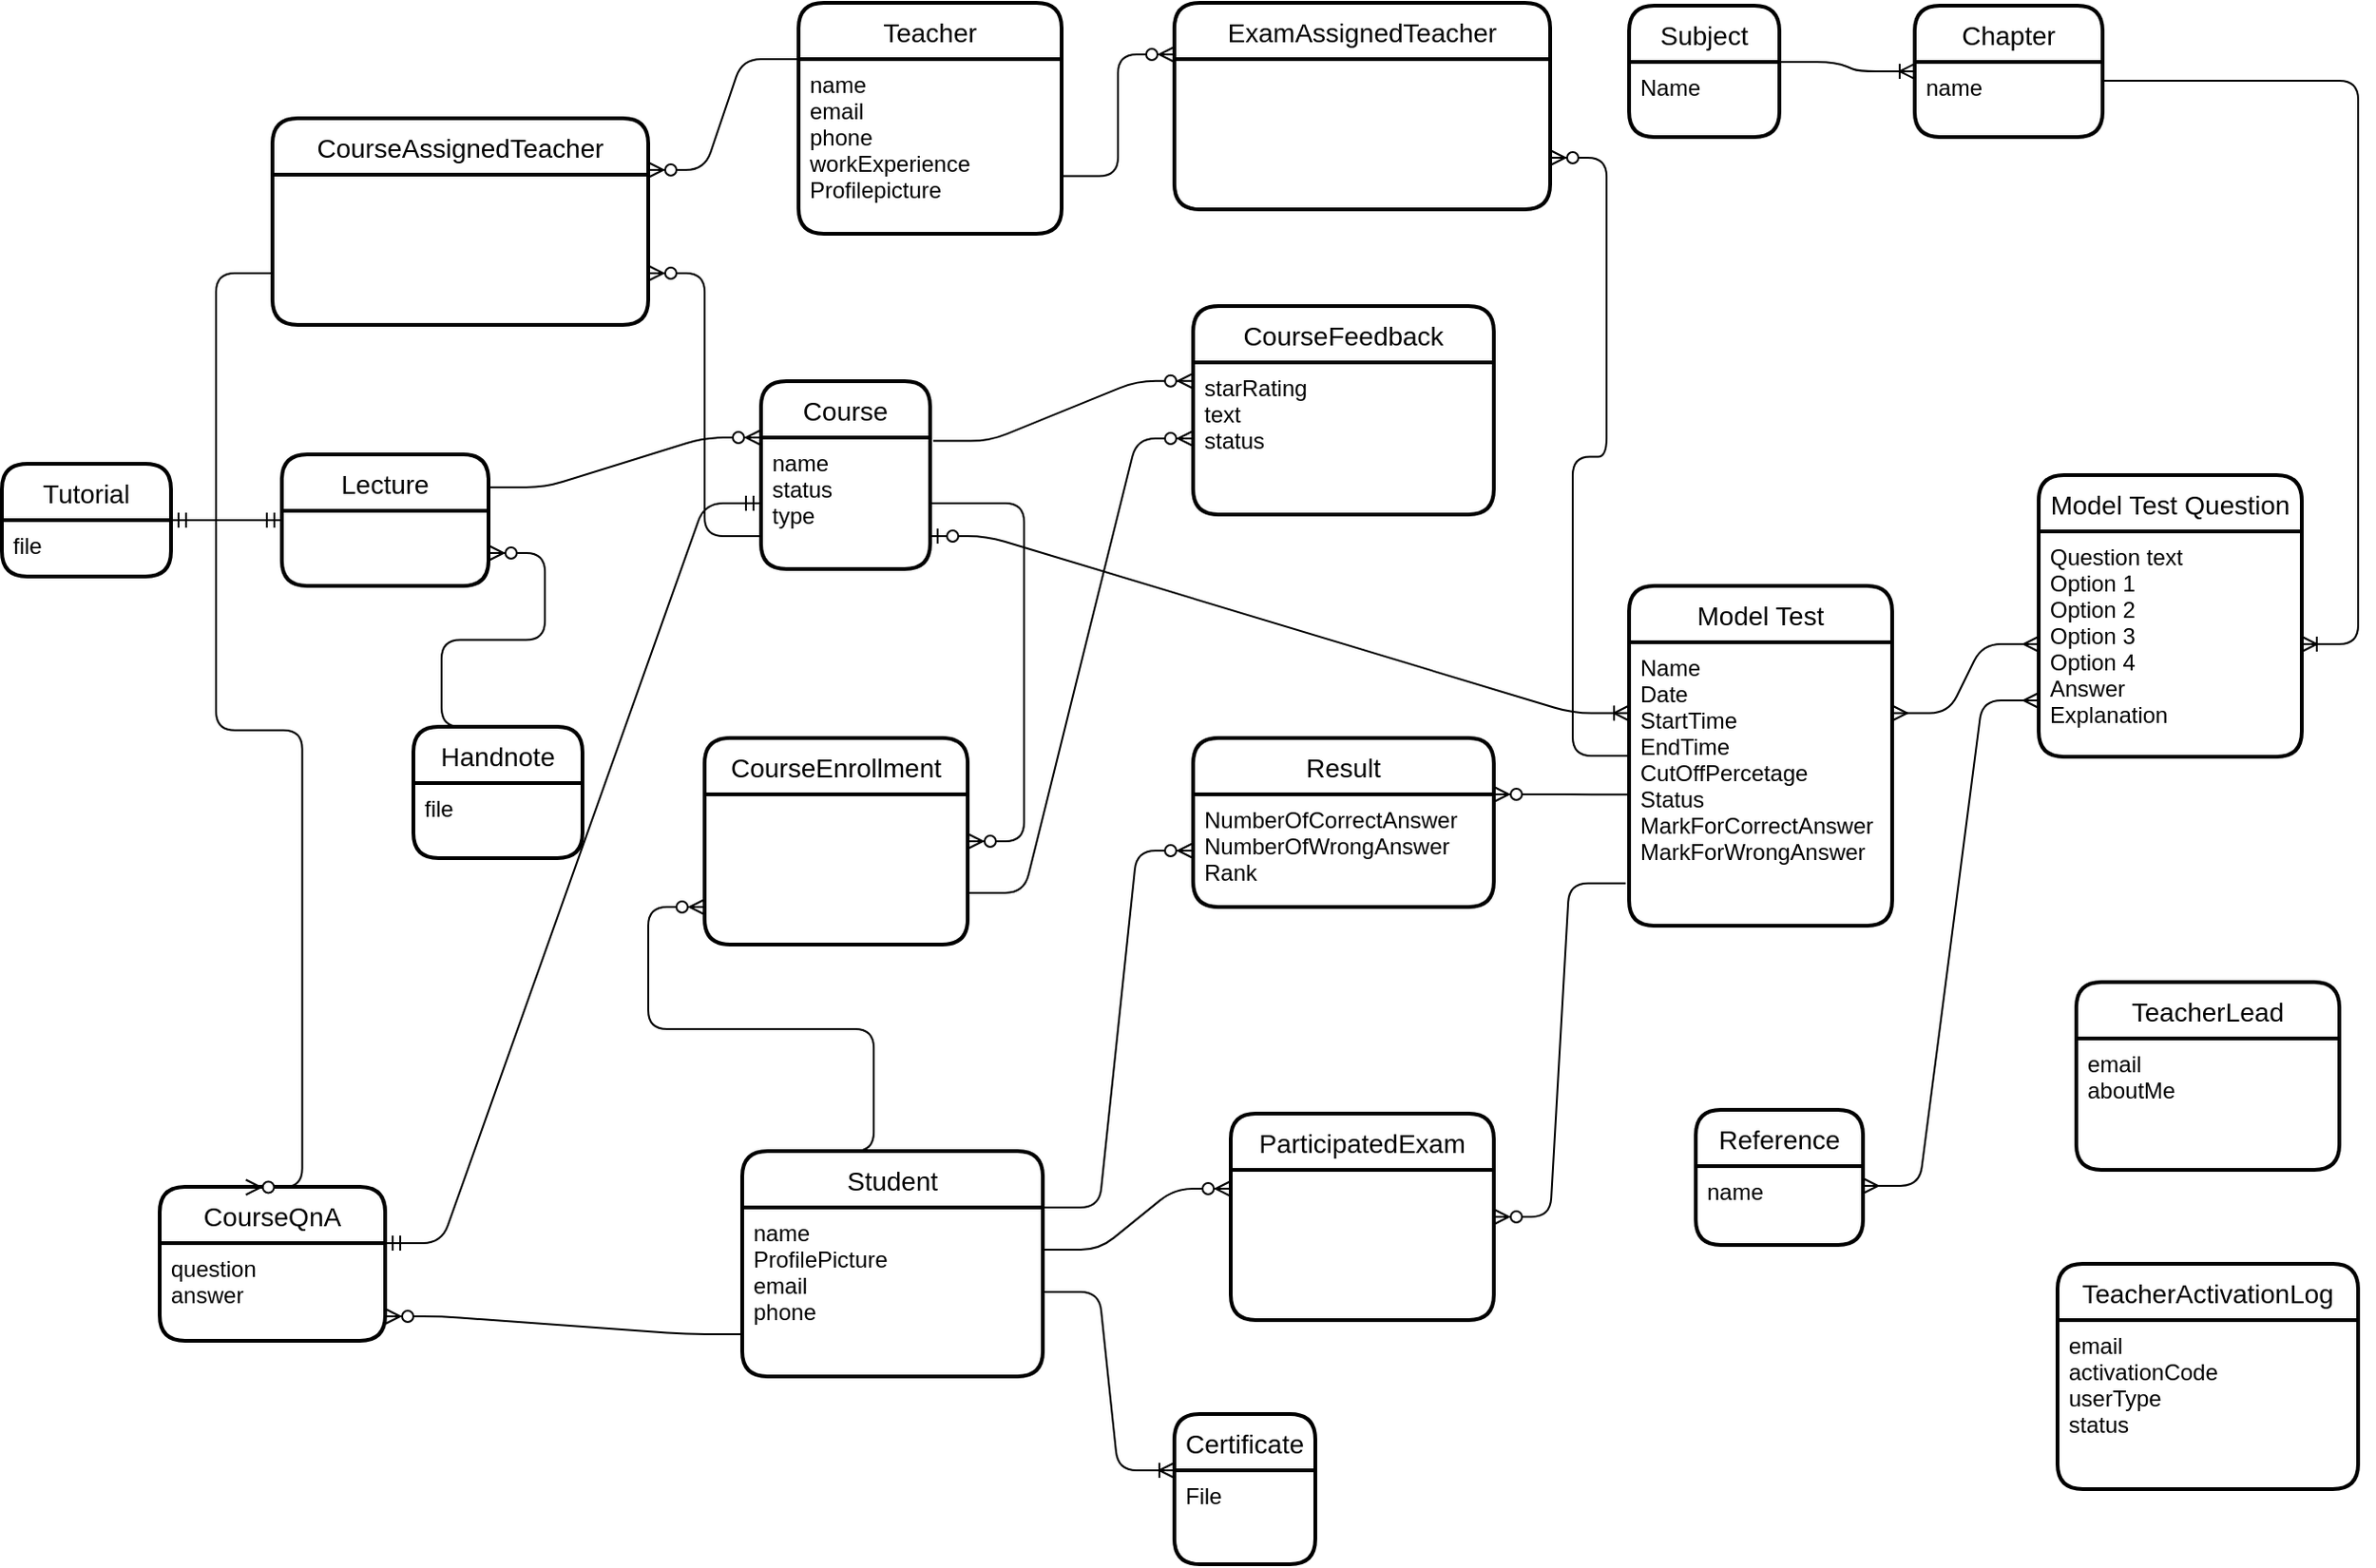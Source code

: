 <mxfile>
    <diagram id="mE-6yuTSuJjZ2OgScUR7" name="Page-1">
        <mxGraphModel dx="2001" dy="1536" grid="1" gridSize="10" guides="1" tooltips="1" connect="1" arrows="1" fold="1" page="1" pageScale="1" pageWidth="850" pageHeight="1100" math="0" shadow="0">
            <root>
                <mxCell id="0"/>
                <mxCell id="1" parent="0"/>
                <mxCell id="30" value="Model Test Question" style="swimlane;childLayout=stackLayout;horizontal=1;startSize=30;horizontalStack=0;rounded=1;fontSize=14;fontStyle=0;strokeWidth=2;resizeParent=0;resizeLast=1;shadow=0;dashed=0;align=center;" parent="1" vertex="1">
                    <mxGeometry x="500" y="100" width="140" height="150" as="geometry"/>
                </mxCell>
                <mxCell id="31" value="Question text&#10;Option 1&#10;Option 2&#10;Option 3&#10;Option 4&#10;Answer&#10;Explanation" style="align=left;strokeColor=none;fillColor=none;spacingLeft=4;fontSize=12;verticalAlign=top;resizable=0;rotatable=0;part=1;" parent="30" vertex="1">
                    <mxGeometry y="30" width="140" height="120" as="geometry"/>
                </mxCell>
                <mxCell id="32" value="Model Test" style="swimlane;childLayout=stackLayout;horizontal=1;startSize=30;horizontalStack=0;rounded=1;fontSize=14;fontStyle=0;strokeWidth=2;resizeParent=0;resizeLast=1;shadow=0;dashed=0;align=center;" parent="1" vertex="1">
                    <mxGeometry x="282" y="159" width="140" height="181" as="geometry"/>
                </mxCell>
                <mxCell id="33" value="Name&#10;Date&#10;StartTime&#10;EndTime&#10;CutOffPercetage&#10;Status&#10;MarkForCorrectAnswer&#10;MarkForWrongAnswer" style="align=left;strokeColor=none;fillColor=none;spacingLeft=4;fontSize=12;verticalAlign=top;resizable=0;rotatable=0;part=1;" parent="32" vertex="1">
                    <mxGeometry y="30" width="140" height="151" as="geometry"/>
                </mxCell>
                <mxCell id="34" value="Chapter" style="swimlane;childLayout=stackLayout;horizontal=1;startSize=30;horizontalStack=0;rounded=1;fontSize=14;fontStyle=0;strokeWidth=2;resizeParent=0;resizeLast=1;shadow=0;dashed=0;align=center;" parent="1" vertex="1">
                    <mxGeometry x="434" y="-150" width="100" height="70" as="geometry"/>
                </mxCell>
                <mxCell id="35" value="name" style="align=left;strokeColor=none;fillColor=none;spacingLeft=4;fontSize=12;verticalAlign=top;resizable=0;rotatable=0;part=1;" parent="34" vertex="1">
                    <mxGeometry y="30" width="100" height="40" as="geometry"/>
                </mxCell>
                <mxCell id="36" value="Reference" style="swimlane;childLayout=stackLayout;horizontal=1;startSize=30;horizontalStack=0;rounded=1;fontSize=14;fontStyle=0;strokeWidth=2;resizeParent=0;resizeLast=1;shadow=0;dashed=0;align=center;" parent="1" vertex="1">
                    <mxGeometry x="317.5" y="438" width="89" height="72" as="geometry"/>
                </mxCell>
                <mxCell id="37" value="name" style="align=left;strokeColor=none;fillColor=none;spacingLeft=4;fontSize=12;verticalAlign=top;resizable=0;rotatable=0;part=1;" parent="36" vertex="1">
                    <mxGeometry y="30" width="89" height="42" as="geometry"/>
                </mxCell>
                <mxCell id="54" value="" style="edgeStyle=entityRelationEdgeStyle;fontSize=12;html=1;endArrow=ERmany;startArrow=ERmany;shadow=0;entryX=0;entryY=0.5;entryDx=0;entryDy=0;exitX=1;exitY=0.25;exitDx=0;exitDy=0;" parent="1" source="33" target="31" edge="1">
                    <mxGeometry width="100" height="100" relative="1" as="geometry">
                        <mxPoint x="432" y="410" as="sourcePoint"/>
                        <mxPoint x="532" y="310" as="targetPoint"/>
                    </mxGeometry>
                </mxCell>
                <mxCell id="56" value="Subject" style="swimlane;childLayout=stackLayout;horizontal=1;startSize=30;horizontalStack=0;rounded=1;fontSize=14;fontStyle=0;strokeWidth=2;resizeParent=0;resizeLast=1;shadow=0;dashed=0;align=center;" parent="1" vertex="1">
                    <mxGeometry x="282" y="-150" width="80" height="70" as="geometry"/>
                </mxCell>
                <mxCell id="57" value="Name" style="align=left;strokeColor=none;fillColor=none;spacingLeft=4;fontSize=12;verticalAlign=top;resizable=0;rotatable=0;part=1;" parent="56" vertex="1">
                    <mxGeometry y="30" width="80" height="40" as="geometry"/>
                </mxCell>
                <mxCell id="58" value="" style="edgeStyle=entityRelationEdgeStyle;fontSize=12;html=1;endArrow=ERmany;startArrow=ERmany;shadow=0;entryX=0;entryY=0.75;entryDx=0;entryDy=0;exitX=1;exitY=0.25;exitDx=0;exitDy=0;" parent="1" source="37" target="31" edge="1">
                    <mxGeometry width="100" height="100" relative="1" as="geometry">
                        <mxPoint x="412" y="468.0" as="sourcePoint"/>
                        <mxPoint x="491" y="330" as="targetPoint"/>
                    </mxGeometry>
                </mxCell>
                <mxCell id="60" value="" style="edgeStyle=entityRelationEdgeStyle;fontSize=12;html=1;endArrow=ERoneToMany;shadow=0;exitX=1;exitY=0.25;exitDx=0;exitDy=0;" parent="1" source="35" target="31" edge="1">
                    <mxGeometry width="100" height="100" relative="1" as="geometry">
                        <mxPoint x="542" y="190" as="sourcePoint"/>
                        <mxPoint x="370" y="80" as="targetPoint"/>
                    </mxGeometry>
                </mxCell>
                <mxCell id="64" value="" style="edgeStyle=entityRelationEdgeStyle;fontSize=12;html=1;endArrow=ERoneToMany;shadow=0;entryX=0;entryY=0.5;entryDx=0;entryDy=0;exitX=1;exitY=0;exitDx=0;exitDy=0;" parent="1" source="57" target="34" edge="1">
                    <mxGeometry width="100" height="100" relative="1" as="geometry">
                        <mxPoint x="354" y="-110" as="sourcePoint"/>
                        <mxPoint x="364" y="-10" as="targetPoint"/>
                    </mxGeometry>
                </mxCell>
                <mxCell id="65" value="Course" style="swimlane;childLayout=stackLayout;horizontal=1;startSize=30;horizontalStack=0;rounded=1;fontSize=14;fontStyle=0;strokeWidth=2;resizeParent=0;resizeLast=1;shadow=0;dashed=0;align=center;" parent="1" vertex="1">
                    <mxGeometry x="-180" y="50" width="90" height="100" as="geometry"/>
                </mxCell>
                <mxCell id="66" value="name&#10;status&#10;type" style="align=left;strokeColor=none;fillColor=none;spacingLeft=4;fontSize=12;verticalAlign=top;resizable=0;rotatable=0;part=1;" parent="65" vertex="1">
                    <mxGeometry y="30" width="90" height="70" as="geometry"/>
                </mxCell>
                <mxCell id="67" value="Lecture" style="swimlane;childLayout=stackLayout;horizontal=1;startSize=30;horizontalStack=0;rounded=1;fontSize=14;fontStyle=0;strokeWidth=2;resizeParent=0;resizeLast=1;shadow=0;dashed=0;align=center;" parent="1" vertex="1">
                    <mxGeometry x="-435" y="89" width="110" height="70" as="geometry"/>
                </mxCell>
                <mxCell id="69" value="" style="edgeStyle=entityRelationEdgeStyle;fontSize=12;html=1;endArrow=ERzeroToMany;endFill=1;shadow=0;exitX=1;exitY=0.25;exitDx=0;exitDy=0;entryX=0;entryY=0;entryDx=0;entryDy=0;" parent="1" source="67" target="66" edge="1">
                    <mxGeometry width="100" height="100" relative="1" as="geometry">
                        <mxPoint x="-245" y="314" as="sourcePoint"/>
                        <mxPoint x="-145" y="214" as="targetPoint"/>
                    </mxGeometry>
                </mxCell>
                <mxCell id="70" value="Tutorial" style="swimlane;childLayout=stackLayout;horizontal=1;startSize=30;horizontalStack=0;rounded=1;fontSize=14;fontStyle=0;strokeWidth=2;resizeParent=0;resizeLast=1;shadow=0;dashed=0;align=center;" parent="1" vertex="1">
                    <mxGeometry x="-584" y="94" width="90" height="60" as="geometry"/>
                </mxCell>
                <mxCell id="71" value="file" style="align=left;strokeColor=none;fillColor=none;spacingLeft=4;fontSize=12;verticalAlign=top;resizable=0;rotatable=0;part=1;" parent="70" vertex="1">
                    <mxGeometry y="30" width="90" height="30" as="geometry"/>
                </mxCell>
                <mxCell id="72" value="Handnote" style="swimlane;childLayout=stackLayout;horizontal=1;startSize=30;horizontalStack=0;rounded=1;fontSize=14;fontStyle=0;strokeWidth=2;resizeParent=0;resizeLast=1;shadow=0;dashed=0;align=center;" parent="1" vertex="1">
                    <mxGeometry x="-365" y="234" width="90" height="70" as="geometry"/>
                </mxCell>
                <mxCell id="73" value="file" style="align=left;strokeColor=none;fillColor=none;spacingLeft=4;fontSize=12;verticalAlign=top;resizable=0;rotatable=0;part=1;" parent="72" vertex="1">
                    <mxGeometry y="30" width="90" height="40" as="geometry"/>
                </mxCell>
                <mxCell id="76" value="" style="edgeStyle=entityRelationEdgeStyle;fontSize=12;html=1;endArrow=ERzeroToMany;endFill=1;shadow=0;entryX=1;entryY=0.75;entryDx=0;entryDy=0;exitX=0.5;exitY=0;exitDx=0;exitDy=0;" parent="1" source="72" target="67" edge="1">
                    <mxGeometry width="100" height="100" relative="1" as="geometry">
                        <mxPoint x="-395" y="304" as="sourcePoint"/>
                        <mxPoint x="-295" y="204" as="targetPoint"/>
                    </mxGeometry>
                </mxCell>
                <mxCell id="78" value="" style="edgeStyle=entityRelationEdgeStyle;fontSize=12;html=1;endArrow=ERmandOne;startArrow=ERmandOne;shadow=0;entryX=0;entryY=0.5;entryDx=0;entryDy=0;exitX=1;exitY=0.5;exitDx=0;exitDy=0;" parent="1" source="70" target="67" edge="1">
                    <mxGeometry width="100" height="100" relative="1" as="geometry">
                        <mxPoint x="-554" y="184" as="sourcePoint"/>
                        <mxPoint x="-474" y="134" as="targetPoint"/>
                    </mxGeometry>
                </mxCell>
                <mxCell id="79" value="TeacherLead" style="swimlane;childLayout=stackLayout;horizontal=1;startSize=30;horizontalStack=0;rounded=1;fontSize=14;fontStyle=0;strokeWidth=2;resizeParent=0;resizeLast=1;shadow=0;dashed=0;align=center;" parent="1" vertex="1">
                    <mxGeometry x="520" y="370" width="140" height="100" as="geometry"/>
                </mxCell>
                <mxCell id="80" value="email&#10;aboutMe" style="align=left;strokeColor=none;fillColor=none;spacingLeft=4;fontSize=12;verticalAlign=top;resizable=0;rotatable=0;part=1;" parent="79" vertex="1">
                    <mxGeometry y="30" width="140" height="70" as="geometry"/>
                </mxCell>
                <mxCell id="81" value="TeacherActivationLog" style="swimlane;childLayout=stackLayout;horizontal=1;startSize=30;horizontalStack=0;rounded=1;fontSize=14;fontStyle=0;strokeWidth=2;resizeParent=0;resizeLast=1;shadow=0;dashed=0;align=center;" parent="1" vertex="1">
                    <mxGeometry x="510" y="520" width="160" height="120" as="geometry"/>
                </mxCell>
                <mxCell id="82" value="email&#10;activationCode&#10;userType&#10;status" style="align=left;strokeColor=none;fillColor=none;spacingLeft=4;fontSize=12;verticalAlign=top;resizable=0;rotatable=0;part=1;" parent="81" vertex="1">
                    <mxGeometry y="30" width="160" height="90" as="geometry"/>
                </mxCell>
                <mxCell id="83" value="Teacher" style="swimlane;childLayout=stackLayout;horizontal=1;startSize=30;horizontalStack=0;rounded=1;fontSize=14;fontStyle=0;strokeWidth=2;resizeParent=0;resizeLast=1;shadow=0;dashed=0;align=center;" parent="1" vertex="1">
                    <mxGeometry x="-160" y="-151.5" width="140" height="123" as="geometry"/>
                </mxCell>
                <mxCell id="84" value="name&#10;email&#10;phone&#10;workExperience&#10;Profilepicture" style="align=left;strokeColor=none;fillColor=none;spacingLeft=4;fontSize=12;verticalAlign=top;resizable=0;rotatable=0;part=1;" parent="83" vertex="1">
                    <mxGeometry y="30" width="140" height="93" as="geometry"/>
                </mxCell>
                <mxCell id="85" value="Certificate" style="swimlane;childLayout=stackLayout;horizontal=1;startSize=30;horizontalStack=0;rounded=1;fontSize=14;fontStyle=0;strokeWidth=2;resizeParent=0;resizeLast=1;shadow=0;dashed=0;align=center;" parent="1" vertex="1">
                    <mxGeometry x="40" y="600" width="75" height="80" as="geometry"/>
                </mxCell>
                <mxCell id="86" value="File" style="align=left;strokeColor=none;fillColor=none;spacingLeft=4;fontSize=12;verticalAlign=top;resizable=0;rotatable=0;part=1;" parent="85" vertex="1">
                    <mxGeometry y="30" width="75" height="50" as="geometry"/>
                </mxCell>
                <mxCell id="87" value="Student" style="swimlane;childLayout=stackLayout;horizontal=1;startSize=30;horizontalStack=0;rounded=1;fontSize=14;fontStyle=0;strokeWidth=2;resizeParent=0;resizeLast=1;shadow=0;dashed=0;align=center;" parent="1" vertex="1">
                    <mxGeometry x="-190" y="460" width="160" height="120" as="geometry"/>
                </mxCell>
                <mxCell id="88" value="name&#10;ProfilePicture&#10;email&#10;phone" style="align=left;strokeColor=none;fillColor=none;spacingLeft=4;fontSize=12;verticalAlign=top;resizable=0;rotatable=0;part=1;" parent="87" vertex="1">
                    <mxGeometry y="30" width="160" height="90" as="geometry"/>
                </mxCell>
                <mxCell id="89" value="" style="edgeStyle=entityRelationEdgeStyle;fontSize=12;html=1;endArrow=ERoneToMany;entryX=0;entryY=0;entryDx=0;entryDy=0;" parent="1" source="88" target="86" edge="1">
                    <mxGeometry width="100" height="100" relative="1" as="geometry">
                        <mxPoint x="-280" y="832" as="sourcePoint"/>
                        <mxPoint x="-190" y="622" as="targetPoint"/>
                    </mxGeometry>
                </mxCell>
                <mxCell id="91" value="Result" style="swimlane;childLayout=stackLayout;horizontal=1;startSize=30;horizontalStack=0;rounded=1;fontSize=14;fontStyle=0;strokeWidth=2;resizeParent=0;resizeLast=1;shadow=0;dashed=0;align=center;" parent="1" vertex="1">
                    <mxGeometry x="50" y="240" width="160" height="90" as="geometry"/>
                </mxCell>
                <mxCell id="92" value="NumberOfCorrectAnswer&#10;NumberOfWrongAnswer&#10;Rank" style="align=left;strokeColor=none;fillColor=none;spacingLeft=4;fontSize=12;verticalAlign=top;resizable=0;rotatable=0;part=1;" parent="91" vertex="1">
                    <mxGeometry y="30" width="160" height="60" as="geometry"/>
                </mxCell>
                <mxCell id="93" value="" style="edgeStyle=entityRelationEdgeStyle;fontSize=12;html=1;endArrow=ERzeroToMany;endFill=1;exitX=1;exitY=0;exitDx=0;exitDy=0;" parent="1" source="88" target="92" edge="1">
                    <mxGeometry width="100" height="100" relative="1" as="geometry">
                        <mxPoint x="-120" y="360" as="sourcePoint"/>
                        <mxPoint x="-20" y="260" as="targetPoint"/>
                    </mxGeometry>
                </mxCell>
                <mxCell id="94" value="" style="edgeStyle=entityRelationEdgeStyle;fontSize=12;html=1;endArrow=ERzeroToMany;endFill=1;entryX=1;entryY=0;entryDx=0;entryDy=0;exitX=0.001;exitY=0.537;exitDx=0;exitDy=0;exitPerimeter=0;" parent="1" source="33" target="92" edge="1">
                    <mxGeometry width="100" height="100" relative="1" as="geometry">
                        <mxPoint x="-30" y="230" as="sourcePoint"/>
                        <mxPoint x="70" y="130" as="targetPoint"/>
                    </mxGeometry>
                </mxCell>
                <mxCell id="96" value="CourseEnrollment" style="swimlane;childLayout=stackLayout;horizontal=1;startSize=30;horizontalStack=0;rounded=1;fontSize=14;fontStyle=0;strokeWidth=2;resizeParent=0;resizeLast=1;shadow=0;dashed=0;align=center;" parent="1" vertex="1">
                    <mxGeometry x="-210" y="240" width="140" height="110" as="geometry"/>
                </mxCell>
                <mxCell id="98" value="" style="edgeStyle=entityRelationEdgeStyle;fontSize=12;html=1;endArrow=ERzeroToMany;endFill=1;exitX=0.25;exitY=0;exitDx=0;exitDy=0;" parent="1" source="87" edge="1">
                    <mxGeometry width="100" height="100" relative="1" as="geometry">
                        <mxPoint x="-310" y="430" as="sourcePoint"/>
                        <mxPoint x="-210" y="330" as="targetPoint"/>
                    </mxGeometry>
                </mxCell>
                <mxCell id="102" value="" style="edgeStyle=entityRelationEdgeStyle;fontSize=12;html=1;endArrow=ERzeroToMany;endFill=1;exitX=1;exitY=0.5;exitDx=0;exitDy=0;" parent="1" source="66" target="96" edge="1">
                    <mxGeometry width="100" height="100" relative="1" as="geometry">
                        <mxPoint x="-60" y="140" as="sourcePoint"/>
                        <mxPoint x="-20" y="200" as="targetPoint"/>
                    </mxGeometry>
                </mxCell>
                <mxCell id="104" value="ParticipatedExam" style="swimlane;childLayout=stackLayout;horizontal=1;startSize=30;horizontalStack=0;rounded=1;fontSize=14;fontStyle=0;strokeWidth=2;resizeParent=0;resizeLast=1;shadow=0;dashed=0;align=center;" parent="1" vertex="1">
                    <mxGeometry x="70" y="440" width="140" height="110" as="geometry"/>
                </mxCell>
                <mxCell id="105" value="" style="edgeStyle=entityRelationEdgeStyle;fontSize=12;html=1;endArrow=ERzeroToMany;endFill=1;exitX=1;exitY=0.25;exitDx=0;exitDy=0;" parent="1" source="88" edge="1">
                    <mxGeometry width="100" height="100" relative="1" as="geometry">
                        <mxPoint y="420" as="sourcePoint"/>
                        <mxPoint x="70" y="480" as="targetPoint"/>
                    </mxGeometry>
                </mxCell>
                <mxCell id="106" value="" style="edgeStyle=entityRelationEdgeStyle;fontSize=12;html=1;endArrow=ERzeroToMany;endFill=1;exitX=-0.013;exitY=0.85;exitDx=0;exitDy=0;entryX=1;entryY=0.5;entryDx=0;entryDy=0;exitPerimeter=0;" parent="1" source="33" target="104" edge="1">
                    <mxGeometry width="100" height="100" relative="1" as="geometry">
                        <mxPoint y="420" as="sourcePoint"/>
                        <mxPoint x="230" y="400" as="targetPoint"/>
                    </mxGeometry>
                </mxCell>
                <mxCell id="107" value="CourseAssignedTeacher" style="swimlane;childLayout=stackLayout;horizontal=1;startSize=30;horizontalStack=0;rounded=1;fontSize=14;fontStyle=0;strokeWidth=2;resizeParent=0;resizeLast=1;shadow=0;dashed=0;align=center;" parent="1" vertex="1">
                    <mxGeometry x="-440" y="-90" width="200" height="110" as="geometry"/>
                </mxCell>
                <mxCell id="108" value="" style="edgeStyle=entityRelationEdgeStyle;fontSize=12;html=1;endArrow=ERzeroToMany;endFill=1;exitX=0;exitY=0.75;exitDx=0;exitDy=0;entryX=1;entryY=0.75;entryDx=0;entryDy=0;" parent="1" source="66" target="107" edge="1">
                    <mxGeometry width="100" height="100" relative="1" as="geometry">
                        <mxPoint x="-525" y="-10" as="sourcePoint"/>
                        <mxPoint x="-425" y="-110" as="targetPoint"/>
                    </mxGeometry>
                </mxCell>
                <mxCell id="110" value="" style="edgeStyle=entityRelationEdgeStyle;fontSize=12;html=1;endArrow=ERzeroToMany;endFill=1;exitX=0;exitY=0;exitDx=0;exitDy=0;entryX=1;entryY=0.25;entryDx=0;entryDy=0;" parent="1" source="84" target="107" edge="1">
                    <mxGeometry width="100" height="100" relative="1" as="geometry">
                        <mxPoint x="-670" y="40" as="sourcePoint"/>
                        <mxPoint x="-570" y="-60" as="targetPoint"/>
                    </mxGeometry>
                </mxCell>
                <mxCell id="111" value="ExamAssignedTeacher" style="swimlane;childLayout=stackLayout;horizontal=1;startSize=30;horizontalStack=0;rounded=1;fontSize=14;fontStyle=0;strokeWidth=2;resizeParent=0;resizeLast=1;shadow=0;dashed=0;align=center;" parent="1" vertex="1">
                    <mxGeometry x="40" y="-151.5" width="200" height="110" as="geometry"/>
                </mxCell>
                <mxCell id="112" value="" style="edgeStyle=entityRelationEdgeStyle;fontSize=12;html=1;endArrow=ERzeroToMany;endFill=1;exitX=1;exitY=0.75;exitDx=0;exitDy=0;entryX=0;entryY=0.25;entryDx=0;entryDy=0;" parent="1" source="83" target="111" edge="1">
                    <mxGeometry width="100" height="100" relative="1" as="geometry">
                        <mxPoint y="-50" as="sourcePoint"/>
                        <mxPoint x="100" y="-150" as="targetPoint"/>
                    </mxGeometry>
                </mxCell>
                <mxCell id="113" value="" style="edgeStyle=entityRelationEdgeStyle;fontSize=12;html=1;endArrow=ERzeroToMany;endFill=1;entryX=1;entryY=0.75;entryDx=0;entryDy=0;" parent="1" source="32" target="111" edge="1">
                    <mxGeometry width="100" height="100" relative="1" as="geometry">
                        <mxPoint x="20" y="210" as="sourcePoint"/>
                        <mxPoint x="120" y="110" as="targetPoint"/>
                    </mxGeometry>
                </mxCell>
                <mxCell id="114" value="CourseFeedback" style="swimlane;childLayout=stackLayout;horizontal=1;startSize=30;horizontalStack=0;rounded=1;fontSize=14;fontStyle=0;strokeWidth=2;resizeParent=0;resizeLast=1;shadow=0;dashed=0;align=center;" parent="1" vertex="1">
                    <mxGeometry x="50" y="10" width="160" height="111" as="geometry"/>
                </mxCell>
                <mxCell id="115" value="starRating&#10;text&#10;status" style="align=left;strokeColor=none;fillColor=none;spacingLeft=4;fontSize=12;verticalAlign=top;resizable=0;rotatable=0;part=1;" parent="114" vertex="1">
                    <mxGeometry y="30" width="160" height="81" as="geometry"/>
                </mxCell>
                <mxCell id="116" value="" style="edgeStyle=entityRelationEdgeStyle;fontSize=12;html=1;endArrow=ERzeroToMany;endFill=1;exitX=1.018;exitY=0.318;exitDx=0;exitDy=0;exitPerimeter=0;entryX=0;entryY=0.122;entryDx=0;entryDy=0;entryPerimeter=0;" parent="1" source="65" target="115" edge="1">
                    <mxGeometry width="100" height="100" relative="1" as="geometry">
                        <mxPoint x="-80" y="100" as="sourcePoint"/>
                        <mxPoint x="20" as="targetPoint"/>
                    </mxGeometry>
                </mxCell>
                <mxCell id="117" value="" style="edgeStyle=entityRelationEdgeStyle;fontSize=12;html=1;endArrow=ERzeroToMany;endFill=1;exitX=1;exitY=0.75;exitDx=0;exitDy=0;" parent="1" source="96" target="115" edge="1">
                    <mxGeometry width="100" height="100" relative="1" as="geometry">
                        <mxPoint x="-40" y="290" as="sourcePoint"/>
                        <mxPoint x="60" y="190" as="targetPoint"/>
                    </mxGeometry>
                </mxCell>
                <mxCell id="118" value="CourseQnA" style="swimlane;childLayout=stackLayout;horizontal=1;startSize=30;horizontalStack=0;rounded=1;fontSize=14;fontStyle=0;strokeWidth=2;resizeParent=0;resizeLast=1;shadow=0;dashed=0;align=center;" parent="1" vertex="1">
                    <mxGeometry x="-500" y="479" width="120" height="82" as="geometry"/>
                </mxCell>
                <mxCell id="119" value="question&#10;answer" style="align=left;strokeColor=none;fillColor=none;spacingLeft=4;fontSize=12;verticalAlign=top;resizable=0;rotatable=0;part=1;" parent="118" vertex="1">
                    <mxGeometry y="30" width="120" height="52" as="geometry"/>
                </mxCell>
                <mxCell id="121" value="" style="edgeStyle=entityRelationEdgeStyle;fontSize=12;html=1;endArrow=ERzeroToMany;endFill=1;exitX=0;exitY=0.75;exitDx=0;exitDy=0;entryX=0.382;entryY=0.003;entryDx=0;entryDy=0;entryPerimeter=0;" parent="1" source="107" target="118" edge="1">
                    <mxGeometry width="100" height="100" relative="1" as="geometry">
                        <mxPoint x="-790" y="460" as="sourcePoint"/>
                        <mxPoint x="-510" y="510" as="targetPoint"/>
                    </mxGeometry>
                </mxCell>
                <mxCell id="122" value="" style="edgeStyle=entityRelationEdgeStyle;fontSize=12;html=1;endArrow=ERzeroToMany;endFill=1;entryX=1;entryY=0.75;entryDx=0;entryDy=0;exitX=0;exitY=0.75;exitDx=0;exitDy=0;" parent="1" source="88" target="119" edge="1">
                    <mxGeometry width="100" height="100" relative="1" as="geometry">
                        <mxPoint x="-280" y="560" as="sourcePoint"/>
                        <mxPoint x="-460" y="520" as="targetPoint"/>
                    </mxGeometry>
                </mxCell>
                <mxCell id="123" value="" style="edgeStyle=entityRelationEdgeStyle;fontSize=12;html=1;endArrow=ERmandOne;startArrow=ERmandOne;exitX=1;exitY=0;exitDx=0;exitDy=0;entryX=0;entryY=0.5;entryDx=0;entryDy=0;" parent="1" source="119" target="66" edge="1">
                    <mxGeometry width="100" height="100" relative="1" as="geometry">
                        <mxPoint x="-480" y="420" as="sourcePoint"/>
                        <mxPoint x="-390" y="490" as="targetPoint"/>
                    </mxGeometry>
                </mxCell>
                <mxCell id="125" value="" style="edgeStyle=entityRelationEdgeStyle;fontSize=12;html=1;endArrow=ERoneToMany;startArrow=ERzeroToOne;exitX=1;exitY=0.75;exitDx=0;exitDy=0;entryX=0;entryY=0.25;entryDx=0;entryDy=0;" edge="1" parent="1" source="66" target="33">
                    <mxGeometry width="100" height="100" relative="1" as="geometry">
                        <mxPoint x="-30" y="240" as="sourcePoint"/>
                        <mxPoint x="70" y="140" as="targetPoint"/>
                    </mxGeometry>
                </mxCell>
            </root>
        </mxGraphModel>
    </diagram>
</mxfile>